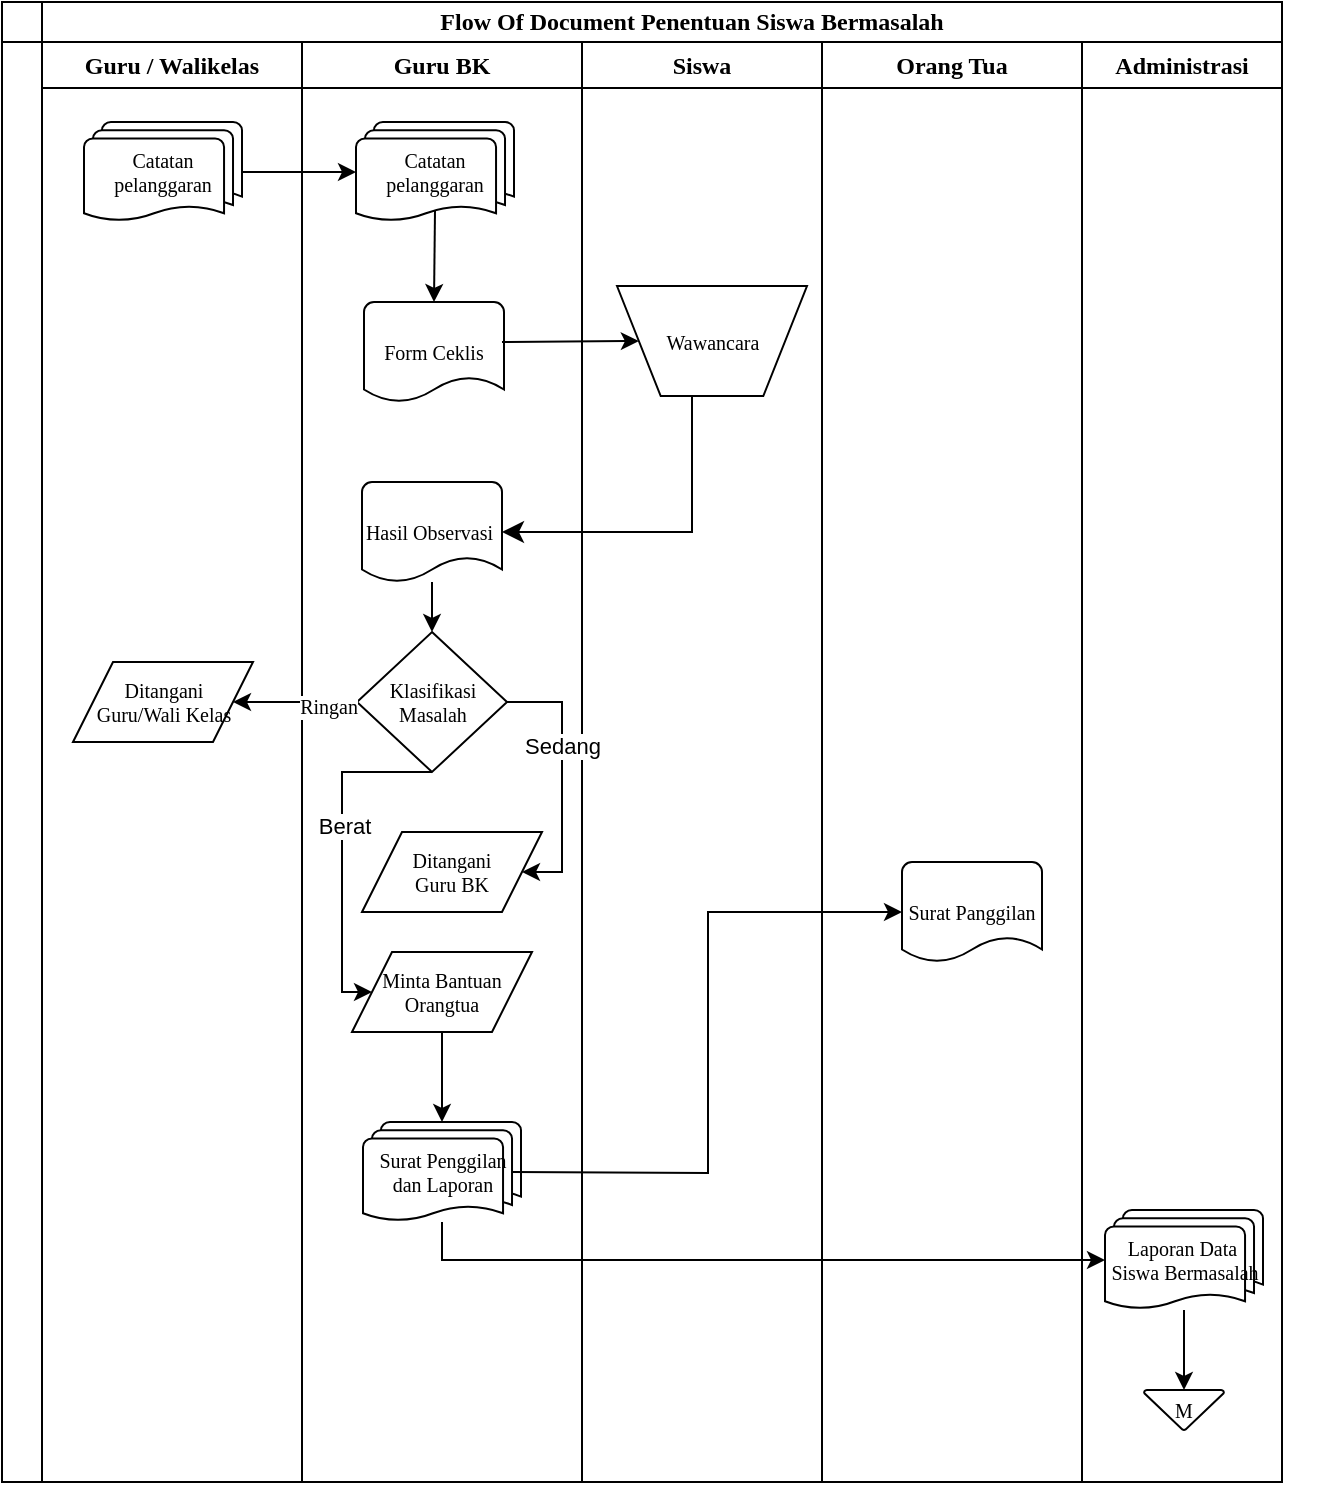 <mxfile version="26.2.8">
  <diagram id="C5RBs43oDa-KdzZeNtuy" name="Page-1">
    <mxGraphModel dx="1228" dy="661" grid="1" gridSize="10" guides="1" tooltips="1" connect="1" arrows="1" fold="1" page="1" pageScale="1" pageWidth="827" pageHeight="1169" math="0" shadow="0">
      <root>
        <mxCell id="WIyWlLk6GJQsqaUBKTNV-0" />
        <mxCell id="WIyWlLk6GJQsqaUBKTNV-1" parent="WIyWlLk6GJQsqaUBKTNV-0" />
        <mxCell id="ruGCmidxVXCfOrK2AlhL-1" value="" style="shape=internalStorage;whiteSpace=wrap;html=1;backgroundOutline=1;fontFamily=Times New Roman;" vertex="1" parent="WIyWlLk6GJQsqaUBKTNV-1">
          <mxGeometry x="80" y="40" width="640" height="740" as="geometry" />
        </mxCell>
        <mxCell id="ruGCmidxVXCfOrK2AlhL-2" value="Guru / Walikelas" style="swimlane;whiteSpace=wrap;html=1;fontFamily=Times New Roman;" vertex="1" parent="WIyWlLk6GJQsqaUBKTNV-1">
          <mxGeometry x="100" y="60" width="130" height="720" as="geometry" />
        </mxCell>
        <mxCell id="ruGCmidxVXCfOrK2AlhL-10" value="Catatan pelanggaran" style="strokeWidth=1;html=1;shape=mxgraph.flowchart.multi-document;whiteSpace=wrap;fontFamily=Times New Roman;fontSize=10;spacing=1;" vertex="1" parent="ruGCmidxVXCfOrK2AlhL-2">
          <mxGeometry x="21" y="40" width="79" height="50" as="geometry" />
        </mxCell>
        <mxCell id="ruGCmidxVXCfOrK2AlhL-22" value="Ditangani&lt;div&gt;Guru/Wali Kelas&lt;/div&gt;" style="shape=parallelogram;perimeter=parallelogramPerimeter;whiteSpace=wrap;html=1;fixedSize=1;fontSize=10;fontFamily=Times New Roman;" vertex="1" parent="ruGCmidxVXCfOrK2AlhL-2">
          <mxGeometry x="15.5" y="310" width="90" height="40" as="geometry" />
        </mxCell>
        <mxCell id="ruGCmidxVXCfOrK2AlhL-6" value="Guru BK" style="swimlane;whiteSpace=wrap;html=1;fontFamily=Times New Roman;" vertex="1" parent="WIyWlLk6GJQsqaUBKTNV-1">
          <mxGeometry x="230" y="60" width="140" height="720" as="geometry" />
        </mxCell>
        <mxCell id="ruGCmidxVXCfOrK2AlhL-11" value="Catatan pelanggaran" style="strokeWidth=1;html=1;shape=mxgraph.flowchart.multi-document;whiteSpace=wrap;fontFamily=Times New Roman;fontSize=10;spacing=1;" vertex="1" parent="ruGCmidxVXCfOrK2AlhL-6">
          <mxGeometry x="27" y="40" width="79" height="50" as="geometry" />
        </mxCell>
        <mxCell id="ruGCmidxVXCfOrK2AlhL-12" value="Form Ceklis" style="strokeWidth=1;html=1;shape=mxgraph.flowchart.document2;whiteSpace=wrap;size=0.25;fontFamily=Times New Roman;fontSize=10;spacing=1;" vertex="1" parent="ruGCmidxVXCfOrK2AlhL-6">
          <mxGeometry x="31" y="130" width="70" height="50" as="geometry" />
        </mxCell>
        <mxCell id="ruGCmidxVXCfOrK2AlhL-31" style="edgeStyle=orthogonalEdgeStyle;rounded=0;orthogonalLoop=1;jettySize=auto;html=1;fontFamily=Times New Roman;fontSize=10;" edge="1" parent="ruGCmidxVXCfOrK2AlhL-6" source="ruGCmidxVXCfOrK2AlhL-15" target="ruGCmidxVXCfOrK2AlhL-16">
          <mxGeometry relative="1" as="geometry" />
        </mxCell>
        <mxCell id="ruGCmidxVXCfOrK2AlhL-15" value="Hasil Observasi&amp;nbsp;" style="strokeWidth=1;html=1;shape=mxgraph.flowchart.document2;whiteSpace=wrap;size=0.25;fontFamily=Times New Roman;fontSize=10;spacing=1;" vertex="1" parent="ruGCmidxVXCfOrK2AlhL-6">
          <mxGeometry x="30" y="220" width="70" height="50" as="geometry" />
        </mxCell>
        <mxCell id="ruGCmidxVXCfOrK2AlhL-35" style="edgeStyle=orthogonalEdgeStyle;rounded=0;orthogonalLoop=1;jettySize=auto;html=1;exitX=0.5;exitY=1;exitDx=0;exitDy=0;exitPerimeter=0;entryX=0;entryY=0.5;entryDx=0;entryDy=0;fontFamily=Times New Roman;fontSize=10;" edge="1" parent="ruGCmidxVXCfOrK2AlhL-6" source="ruGCmidxVXCfOrK2AlhL-16" target="ruGCmidxVXCfOrK2AlhL-33">
          <mxGeometry relative="1" as="geometry">
            <Array as="points">
              <mxPoint x="20" y="365" />
              <mxPoint x="20" y="475" />
            </Array>
          </mxGeometry>
        </mxCell>
        <mxCell id="ruGCmidxVXCfOrK2AlhL-40" value="Berat" style="edgeLabel;html=1;align=center;verticalAlign=middle;resizable=0;points=[];" vertex="1" connectable="0" parent="ruGCmidxVXCfOrK2AlhL-35">
          <mxGeometry x="-0.16" y="1" relative="1" as="geometry">
            <mxPoint as="offset" />
          </mxGeometry>
        </mxCell>
        <mxCell id="ruGCmidxVXCfOrK2AlhL-16" value="Klasifikasi&lt;div&gt;Masalah&lt;/div&gt;" style="strokeWidth=1;html=1;shape=mxgraph.flowchart.decision;whiteSpace=wrap;fontFamily=Times New Roman;fontSize=10;spacing=1;" vertex="1" parent="ruGCmidxVXCfOrK2AlhL-6">
          <mxGeometry x="27.5" y="295" width="75" height="70" as="geometry" />
        </mxCell>
        <mxCell id="ruGCmidxVXCfOrK2AlhL-19" value="" style="endArrow=classic;html=1;rounded=0;exitX=0.5;exitY=0.88;exitDx=0;exitDy=0;exitPerimeter=0;entryX=0.5;entryY=0;entryDx=0;entryDy=0;entryPerimeter=0;fontSize=10;fontFamily=Times New Roman;spacing=1;strokeWidth=1;" edge="1" parent="ruGCmidxVXCfOrK2AlhL-6" source="ruGCmidxVXCfOrK2AlhL-11" target="ruGCmidxVXCfOrK2AlhL-12">
          <mxGeometry width="50" height="50" relative="1" as="geometry">
            <mxPoint x="-20" y="75" as="sourcePoint" />
            <mxPoint x="40" y="75" as="targetPoint" />
          </mxGeometry>
        </mxCell>
        <mxCell id="ruGCmidxVXCfOrK2AlhL-20" value="" style="endArrow=classic;html=1;rounded=0;entryX=0;entryY=0.5;entryDx=0;entryDy=0;fontSize=10;fontFamily=Times New Roman;spacing=1;strokeWidth=1;" edge="1" parent="ruGCmidxVXCfOrK2AlhL-6" target="ruGCmidxVXCfOrK2AlhL-14">
          <mxGeometry width="50" height="50" relative="1" as="geometry">
            <mxPoint x="100" y="150" as="sourcePoint" />
            <mxPoint x="150" y="100" as="targetPoint" />
          </mxGeometry>
        </mxCell>
        <mxCell id="ruGCmidxVXCfOrK2AlhL-36" value="" style="edgeStyle=orthogonalEdgeStyle;rounded=0;orthogonalLoop=1;jettySize=auto;html=1;fontFamily=Times New Roman;fontSize=10;" edge="1" parent="ruGCmidxVXCfOrK2AlhL-6" source="ruGCmidxVXCfOrK2AlhL-33">
          <mxGeometry relative="1" as="geometry">
            <mxPoint x="70" y="540" as="targetPoint" />
          </mxGeometry>
        </mxCell>
        <mxCell id="ruGCmidxVXCfOrK2AlhL-33" value="Minta Bantuan&lt;div&gt;Orangtua&lt;/div&gt;" style="shape=parallelogram;perimeter=parallelogramPerimeter;whiteSpace=wrap;html=1;fixedSize=1;fontSize=10;fontFamily=Times New Roman;" vertex="1" parent="ruGCmidxVXCfOrK2AlhL-6">
          <mxGeometry x="25" y="455" width="90" height="40" as="geometry" />
        </mxCell>
        <mxCell id="ruGCmidxVXCfOrK2AlhL-43" value="Surat Penggilan&lt;div&gt;dan Laporan&lt;/div&gt;" style="strokeWidth=1;html=1;shape=mxgraph.flowchart.multi-document;whiteSpace=wrap;fontFamily=Times New Roman;fontSize=10;spacing=1;" vertex="1" parent="ruGCmidxVXCfOrK2AlhL-6">
          <mxGeometry x="30.5" y="540" width="79" height="50" as="geometry" />
        </mxCell>
        <mxCell id="ruGCmidxVXCfOrK2AlhL-7" value="Siswa" style="swimlane;whiteSpace=wrap;html=1;fontFamily=Times New Roman;" vertex="1" parent="WIyWlLk6GJQsqaUBKTNV-1">
          <mxGeometry x="370" y="60" width="120" height="720" as="geometry" />
        </mxCell>
        <mxCell id="ruGCmidxVXCfOrK2AlhL-14" value="Wawancara" style="verticalLabelPosition=middle;verticalAlign=middle;html=1;shape=trapezoid;perimeter=trapezoidPerimeter;whiteSpace=wrap;size=0.23;arcSize=10;flipV=1;labelPosition=center;align=center;fontFamily=Times New Roman;fontSize=10;spacing=1;strokeWidth=1;" vertex="1" parent="ruGCmidxVXCfOrK2AlhL-7">
          <mxGeometry x="17.5" y="122" width="95" height="55" as="geometry" />
        </mxCell>
        <mxCell id="ruGCmidxVXCfOrK2AlhL-8" value="Orang Tua" style="swimlane;whiteSpace=wrap;html=1;fontFamily=Times New Roman;startSize=23;" vertex="1" parent="WIyWlLk6GJQsqaUBKTNV-1">
          <mxGeometry x="490" y="60" width="130" height="720" as="geometry" />
        </mxCell>
        <mxCell id="ruGCmidxVXCfOrK2AlhL-9" value="&lt;b&gt;&lt;font face=&quot;Times New Roman&quot;&gt;Flow Of Document Penentuan Siswa Bermasalah&lt;/font&gt;&lt;/b&gt;" style="text;html=1;align=center;verticalAlign=middle;whiteSpace=wrap;rounded=0;" vertex="1" parent="WIyWlLk6GJQsqaUBKTNV-1">
          <mxGeometry x="100" y="40" width="650" height="20" as="geometry" />
        </mxCell>
        <mxCell id="ruGCmidxVXCfOrK2AlhL-13" value="Administrasi" style="swimlane;whiteSpace=wrap;html=1;fontFamily=Times New Roman;" vertex="1" parent="WIyWlLk6GJQsqaUBKTNV-1">
          <mxGeometry x="620" y="60" width="100" height="720" as="geometry" />
        </mxCell>
        <mxCell id="ruGCmidxVXCfOrK2AlhL-17" value="M" style="strokeWidth=1;html=1;shape=mxgraph.flowchart.merge_or_storage;whiteSpace=wrap;fontFamily=Times New Roman;fontSize=10;spacing=1;" vertex="1" parent="ruGCmidxVXCfOrK2AlhL-13">
          <mxGeometry x="31" y="674" width="40" height="20" as="geometry" />
        </mxCell>
        <mxCell id="ruGCmidxVXCfOrK2AlhL-45" style="edgeStyle=orthogonalEdgeStyle;rounded=0;orthogonalLoop=1;jettySize=auto;html=1;entryX=0;entryY=0.5;entryDx=0;entryDy=0;entryPerimeter=0;" edge="1" parent="ruGCmidxVXCfOrK2AlhL-13" source="ruGCmidxVXCfOrK2AlhL-43" target="ruGCmidxVXCfOrK2AlhL-44">
          <mxGeometry relative="1" as="geometry">
            <Array as="points">
              <mxPoint x="-320" y="609" />
            </Array>
          </mxGeometry>
        </mxCell>
        <mxCell id="ruGCmidxVXCfOrK2AlhL-18" value="" style="endArrow=classic;html=1;rounded=0;exitX=1;exitY=0.5;exitDx=0;exitDy=0;exitPerimeter=0;entryX=0;entryY=0.5;entryDx=0;entryDy=0;entryPerimeter=0;fontSize=10;fontFamily=Times New Roman;spacing=1;strokeWidth=1;" edge="1" parent="WIyWlLk6GJQsqaUBKTNV-1" source="ruGCmidxVXCfOrK2AlhL-10" target="ruGCmidxVXCfOrK2AlhL-11">
          <mxGeometry width="50" height="50" relative="1" as="geometry">
            <mxPoint x="360" y="320" as="sourcePoint" />
            <mxPoint x="410" y="270" as="targetPoint" />
          </mxGeometry>
        </mxCell>
        <mxCell id="ruGCmidxVXCfOrK2AlhL-21" value="" style="edgeStyle=segmentEdgeStyle;endArrow=classic;html=1;curved=0;rounded=0;endSize=8;startSize=8;entryX=1;entryY=0.5;entryDx=0;entryDy=0;entryPerimeter=0;exitX=0.5;exitY=1;exitDx=0;exitDy=0;fontSize=10;fontFamily=Times New Roman;spacing=1;strokeWidth=1;" edge="1" parent="WIyWlLk6GJQsqaUBKTNV-1" source="ruGCmidxVXCfOrK2AlhL-14" target="ruGCmidxVXCfOrK2AlhL-15">
          <mxGeometry width="50" height="50" relative="1" as="geometry">
            <mxPoint x="360" y="320" as="sourcePoint" />
            <mxPoint x="410" y="270" as="targetPoint" />
            <Array as="points">
              <mxPoint x="425" y="305" />
            </Array>
          </mxGeometry>
        </mxCell>
        <mxCell id="ruGCmidxVXCfOrK2AlhL-27" value="Surat Panggilan" style="strokeWidth=1;html=1;shape=mxgraph.flowchart.document2;whiteSpace=wrap;size=0.25;fontFamily=Times New Roman;fontSize=10;spacing=1;" vertex="1" parent="WIyWlLk6GJQsqaUBKTNV-1">
          <mxGeometry x="530" y="470" width="70" height="50" as="geometry" />
        </mxCell>
        <mxCell id="ruGCmidxVXCfOrK2AlhL-28" value="Ditangani&lt;div&gt;Guru BK&lt;/div&gt;" style="shape=parallelogram;perimeter=parallelogramPerimeter;whiteSpace=wrap;html=1;fixedSize=1;fontSize=10;fontFamily=Times New Roman;" vertex="1" parent="WIyWlLk6GJQsqaUBKTNV-1">
          <mxGeometry x="260" y="455" width="90" height="40" as="geometry" />
        </mxCell>
        <mxCell id="ruGCmidxVXCfOrK2AlhL-30" style="edgeStyle=orthogonalEdgeStyle;rounded=0;orthogonalLoop=1;jettySize=auto;html=1;entryX=1;entryY=0.5;entryDx=0;entryDy=0;fontFamily=Times New Roman;fontSize=10;" edge="1" parent="WIyWlLk6GJQsqaUBKTNV-1" source="ruGCmidxVXCfOrK2AlhL-16" target="ruGCmidxVXCfOrK2AlhL-22">
          <mxGeometry relative="1" as="geometry" />
        </mxCell>
        <mxCell id="ruGCmidxVXCfOrK2AlhL-38" value="Ringan" style="edgeLabel;html=1;align=center;verticalAlign=middle;resizable=0;points=[];fontFamily=Times New Roman;fontSize=10;" vertex="1" connectable="0" parent="ruGCmidxVXCfOrK2AlhL-30">
          <mxGeometry x="-0.526" y="2" relative="1" as="geometry">
            <mxPoint as="offset" />
          </mxGeometry>
        </mxCell>
        <mxCell id="ruGCmidxVXCfOrK2AlhL-34" style="edgeStyle=orthogonalEdgeStyle;rounded=0;orthogonalLoop=1;jettySize=auto;html=1;exitX=1;exitY=0.5;exitDx=0;exitDy=0;exitPerimeter=0;entryX=1;entryY=0.5;entryDx=0;entryDy=0;fontFamily=Times New Roman;fontSize=10;" edge="1" parent="WIyWlLk6GJQsqaUBKTNV-1" source="ruGCmidxVXCfOrK2AlhL-16" target="ruGCmidxVXCfOrK2AlhL-28">
          <mxGeometry relative="1" as="geometry">
            <Array as="points">
              <mxPoint x="360" y="390" />
              <mxPoint x="360" y="475" />
            </Array>
          </mxGeometry>
        </mxCell>
        <mxCell id="ruGCmidxVXCfOrK2AlhL-39" value="Sedang" style="edgeLabel;html=1;align=center;verticalAlign=middle;resizable=0;points=[];" vertex="1" connectable="0" parent="ruGCmidxVXCfOrK2AlhL-34">
          <mxGeometry x="-0.262" relative="1" as="geometry">
            <mxPoint as="offset" />
          </mxGeometry>
        </mxCell>
        <mxCell id="ruGCmidxVXCfOrK2AlhL-37" style="edgeStyle=orthogonalEdgeStyle;rounded=0;orthogonalLoop=1;jettySize=auto;html=1;entryX=0;entryY=0.5;entryDx=0;entryDy=0;entryPerimeter=0;fontFamily=Times New Roman;fontSize=10;" edge="1" parent="WIyWlLk6GJQsqaUBKTNV-1" target="ruGCmidxVXCfOrK2AlhL-27">
          <mxGeometry relative="1" as="geometry">
            <mxPoint x="335" y="625" as="sourcePoint" />
          </mxGeometry>
        </mxCell>
        <mxCell id="ruGCmidxVXCfOrK2AlhL-44" value="&lt;div&gt;Laporan Data&amp;nbsp;&lt;/div&gt;&lt;div&gt;Siswa Bermasalah&lt;/div&gt;" style="strokeWidth=1;html=1;shape=mxgraph.flowchart.multi-document;whiteSpace=wrap;fontFamily=Times New Roman;fontSize=10;spacing=1;" vertex="1" parent="WIyWlLk6GJQsqaUBKTNV-1">
          <mxGeometry x="631.5" y="644" width="79" height="50" as="geometry" />
        </mxCell>
        <mxCell id="ruGCmidxVXCfOrK2AlhL-46" style="edgeStyle=orthogonalEdgeStyle;rounded=0;orthogonalLoop=1;jettySize=auto;html=1;entryX=0.5;entryY=0;entryDx=0;entryDy=0;entryPerimeter=0;" edge="1" parent="WIyWlLk6GJQsqaUBKTNV-1" source="ruGCmidxVXCfOrK2AlhL-44" target="ruGCmidxVXCfOrK2AlhL-17">
          <mxGeometry relative="1" as="geometry" />
        </mxCell>
      </root>
    </mxGraphModel>
  </diagram>
</mxfile>
